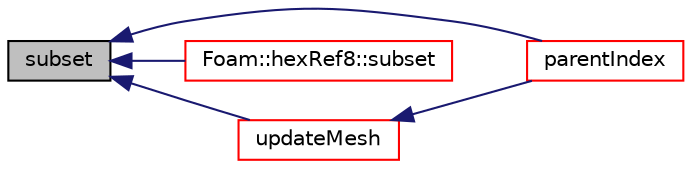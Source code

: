 digraph "subset"
{
  bgcolor="transparent";
  edge [fontname="Helvetica",fontsize="10",labelfontname="Helvetica",labelfontsize="10"];
  node [fontname="Helvetica",fontsize="10",shape=record];
  rankdir="LR";
  Node1 [label="subset",height=0.2,width=0.4,color="black", fillcolor="grey75", style="filled", fontcolor="black"];
  Node1 -> Node2 [dir="back",color="midnightblue",fontsize="10",style="solid",fontname="Helvetica"];
  Node2 [label="parentIndex",height=0.2,width=0.4,color="red",URL="$a02160.html#a1b35f338a262f3bff44deca856b78c5c",tooltip="Get parent of cell. "];
  Node1 -> Node3 [dir="back",color="midnightblue",fontsize="10",style="solid",fontname="Helvetica"];
  Node3 [label="Foam::hexRef8::subset",height=0.2,width=0.4,color="red",URL="$a01022.html#aeee5427e665078cdfa1914cbaeda8eda",tooltip="Update local numbering for subsetted mesh. "];
  Node1 -> Node4 [dir="back",color="midnightblue",fontsize="10",style="solid",fontname="Helvetica"];
  Node4 [label="updateMesh",height=0.2,width=0.4,color="red",URL="$a02160.html#ad57565956fd4064299f4bd3c4eebb1d4",tooltip="Update numbering for mesh changes. "];
  Node4 -> Node2 [dir="back",color="midnightblue",fontsize="10",style="solid",fontname="Helvetica"];
}
